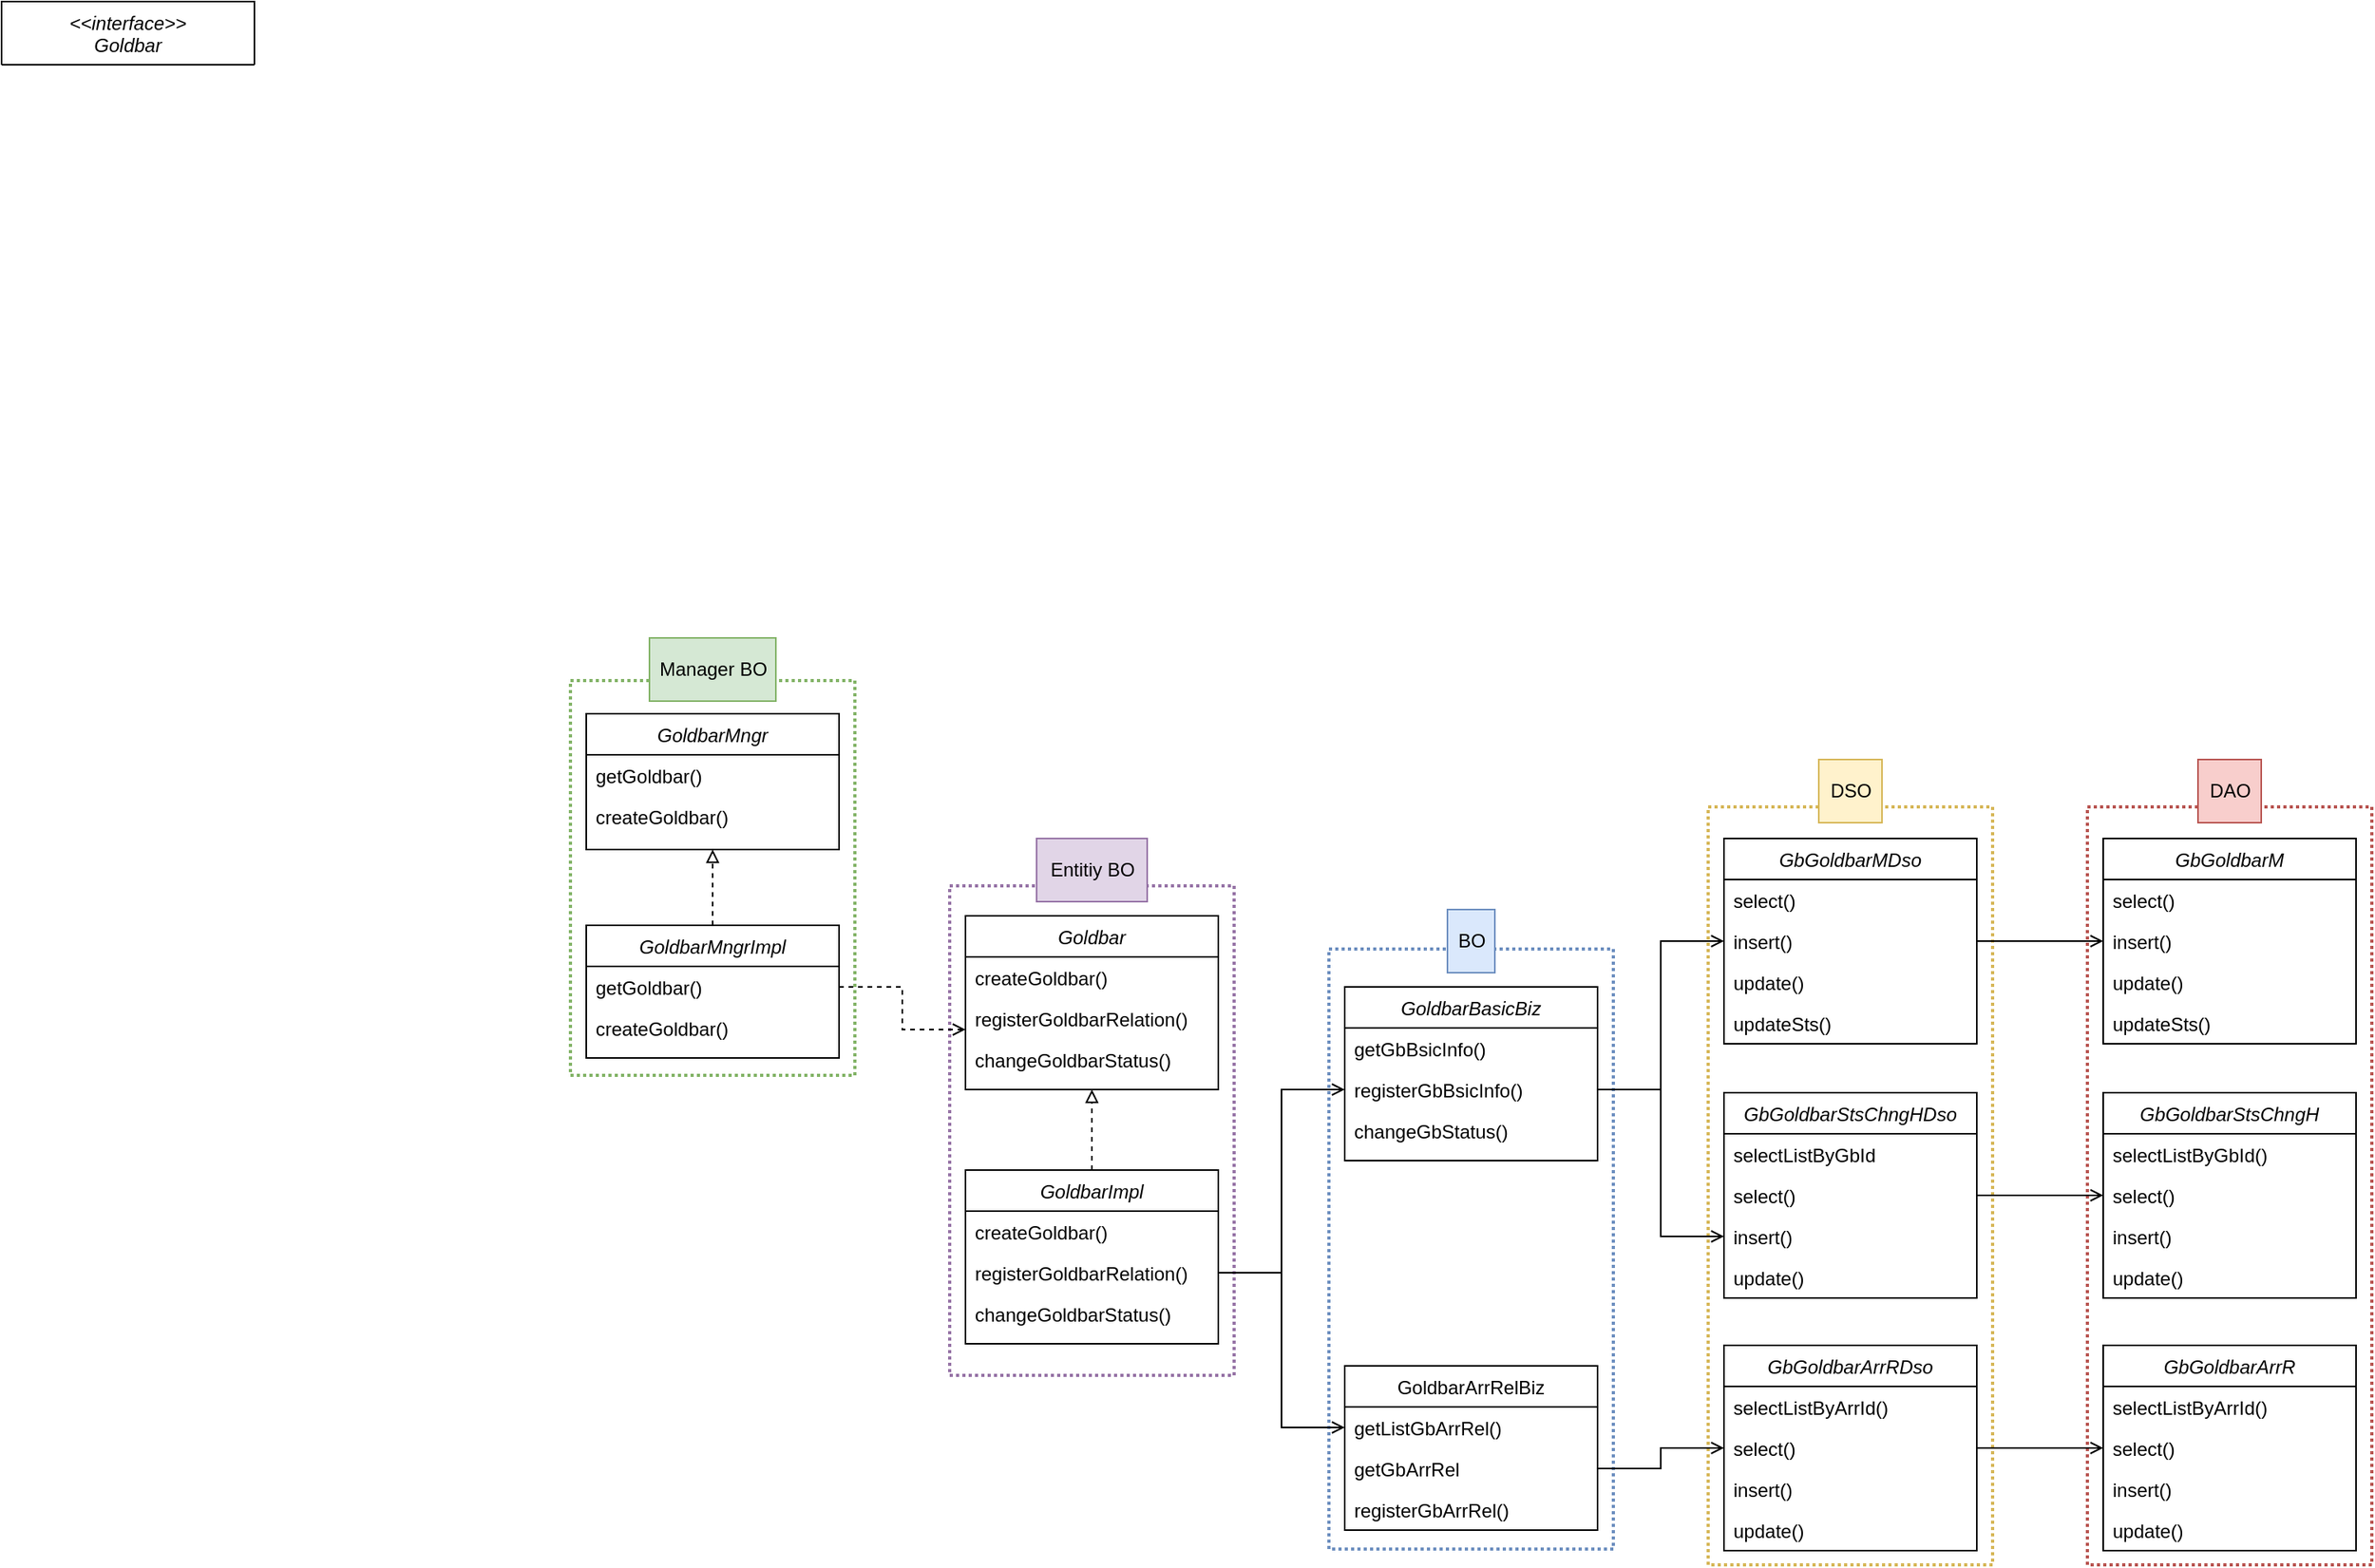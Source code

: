 <mxfile version="16.5.6" type="github">
  <diagram id="C5RBs43oDa-KdzZeNtuy" name="Page-1">
    <mxGraphModel dx="2545" dy="1581" grid="1" gridSize="10" guides="1" tooltips="1" connect="1" arrows="1" fold="1" page="1" pageScale="1" pageWidth="1169" pageHeight="827" math="0" shadow="0">
      <root>
        <mxCell id="WIyWlLk6GJQsqaUBKTNV-0" />
        <mxCell id="WIyWlLk6GJQsqaUBKTNV-1" parent="WIyWlLk6GJQsqaUBKTNV-0" />
        <mxCell id="_aGvWEQTGh2hZGQztLzS-39" value="" style="rounded=0;whiteSpace=wrap;html=1;fillColor=none;strokeColor=#b85450;strokeWidth=2;dashed=1;dashPattern=1 1;" vertex="1" parent="WIyWlLk6GJQsqaUBKTNV-1">
          <mxGeometry x="790" y="-20" width="180" height="480" as="geometry" />
        </mxCell>
        <mxCell id="_aGvWEQTGh2hZGQztLzS-38" value="" style="rounded=0;whiteSpace=wrap;html=1;fillColor=none;strokeColor=#d6b656;strokeWidth=2;dashed=1;dashPattern=1 1;" vertex="1" parent="WIyWlLk6GJQsqaUBKTNV-1">
          <mxGeometry x="550" y="-20" width="180" height="480" as="geometry" />
        </mxCell>
        <mxCell id="_aGvWEQTGh2hZGQztLzS-36" value="" style="rounded=0;whiteSpace=wrap;html=1;fillColor=none;strokeColor=#6c8ebf;strokeWidth=2;dashed=1;dashPattern=1 1;" vertex="1" parent="WIyWlLk6GJQsqaUBKTNV-1">
          <mxGeometry x="310" y="70" width="180" height="380" as="geometry" />
        </mxCell>
        <mxCell id="_aGvWEQTGh2hZGQztLzS-33" value="" style="rounded=0;whiteSpace=wrap;html=1;fillColor=none;strokeColor=#82b366;strokeWidth=2;dashed=1;dashPattern=1 1;" vertex="1" parent="WIyWlLk6GJQsqaUBKTNV-1">
          <mxGeometry x="-170" y="-100" width="180" height="250" as="geometry" />
        </mxCell>
        <mxCell id="_aGvWEQTGh2hZGQztLzS-35" value="" style="rounded=0;whiteSpace=wrap;html=1;fillColor=none;strokeColor=#9673a6;strokeWidth=2;dashed=1;dashPattern=1 1;" vertex="1" parent="WIyWlLk6GJQsqaUBKTNV-1">
          <mxGeometry x="70" y="30" width="180" height="310" as="geometry" />
        </mxCell>
        <mxCell id="zkfFHV4jXpPFQw0GAbJ--0" value="GoldbarMngr" style="swimlane;fontStyle=2;align=center;verticalAlign=top;childLayout=stackLayout;horizontal=1;startSize=26;horizontalStack=0;resizeParent=1;resizeLast=0;collapsible=1;marginBottom=0;rounded=0;shadow=0;strokeWidth=1;" parent="WIyWlLk6GJQsqaUBKTNV-1" vertex="1">
          <mxGeometry x="-160" y="-79" width="160" height="86" as="geometry">
            <mxRectangle x="230" y="140" width="160" height="26" as="alternateBounds" />
          </mxGeometry>
        </mxCell>
        <mxCell id="zkfFHV4jXpPFQw0GAbJ--1" value="getGoldbar()" style="text;align=left;verticalAlign=top;spacingLeft=4;spacingRight=4;overflow=hidden;rotatable=0;points=[[0,0.5],[1,0.5]];portConstraint=eastwest;" parent="zkfFHV4jXpPFQw0GAbJ--0" vertex="1">
          <mxGeometry y="26" width="160" height="26" as="geometry" />
        </mxCell>
        <mxCell id="zkfFHV4jXpPFQw0GAbJ--3" value="createGoldbar()" style="text;align=left;verticalAlign=top;spacingLeft=4;spacingRight=4;overflow=hidden;rotatable=0;points=[[0,0.5],[1,0.5]];portConstraint=eastwest;rounded=0;shadow=0;html=0;" parent="zkfFHV4jXpPFQw0GAbJ--0" vertex="1">
          <mxGeometry y="52" width="160" height="26" as="geometry" />
        </mxCell>
        <mxCell id="zkfFHV4jXpPFQw0GAbJ--6" value="GoldbarArrRelBiz" style="swimlane;fontStyle=0;align=center;verticalAlign=top;childLayout=stackLayout;horizontal=1;startSize=26;horizontalStack=0;resizeParent=1;resizeLast=0;collapsible=1;marginBottom=0;rounded=0;shadow=0;strokeWidth=1;" parent="WIyWlLk6GJQsqaUBKTNV-1" vertex="1">
          <mxGeometry x="320" y="334" width="160" height="104" as="geometry">
            <mxRectangle x="130" y="380" width="160" height="26" as="alternateBounds" />
          </mxGeometry>
        </mxCell>
        <mxCell id="zkfFHV4jXpPFQw0GAbJ--7" value="getListGbArrRel()" style="text;align=left;verticalAlign=top;spacingLeft=4;spacingRight=4;overflow=hidden;rotatable=0;points=[[0,0.5],[1,0.5]];portConstraint=eastwest;" parent="zkfFHV4jXpPFQw0GAbJ--6" vertex="1">
          <mxGeometry y="26" width="160" height="26" as="geometry" />
        </mxCell>
        <mxCell id="zkfFHV4jXpPFQw0GAbJ--8" value="getGbArrRel" style="text;align=left;verticalAlign=top;spacingLeft=4;spacingRight=4;overflow=hidden;rotatable=0;points=[[0,0.5],[1,0.5]];portConstraint=eastwest;rounded=0;shadow=0;html=0;" parent="zkfFHV4jXpPFQw0GAbJ--6" vertex="1">
          <mxGeometry y="52" width="160" height="26" as="geometry" />
        </mxCell>
        <mxCell id="IMYL19o0rBNONbYTWFvz-0" value="registerGbArrRel()" style="text;align=left;verticalAlign=top;spacingLeft=4;spacingRight=4;overflow=hidden;rotatable=0;points=[[0,0.5],[1,0.5]];portConstraint=eastwest;rounded=0;shadow=0;html=0;" parent="zkfFHV4jXpPFQw0GAbJ--6" vertex="1">
          <mxGeometry y="78" width="160" height="26" as="geometry" />
        </mxCell>
        <mxCell id="XhODxmY8wgKng1i2vLVl-26" value="" style="edgeStyle=orthogonalEdgeStyle;rounded=0;orthogonalLoop=1;jettySize=auto;html=1;entryX=0.5;entryY=1;entryDx=0;entryDy=0;endArrow=block;endFill=0;dashed=1;" parent="WIyWlLk6GJQsqaUBKTNV-1" source="XhODxmY8wgKng1i2vLVl-0" target="zkfFHV4jXpPFQw0GAbJ--0" edge="1">
          <mxGeometry relative="1" as="geometry" />
        </mxCell>
        <mxCell id="XhODxmY8wgKng1i2vLVl-0" value="GoldbarMngrImpl" style="swimlane;fontStyle=2;align=center;verticalAlign=top;childLayout=stackLayout;horizontal=1;startSize=26;horizontalStack=0;resizeParent=1;resizeLast=0;collapsible=1;marginBottom=0;rounded=0;shadow=0;strokeWidth=1;" parent="WIyWlLk6GJQsqaUBKTNV-1" vertex="1">
          <mxGeometry x="-160" y="55" width="160" height="84" as="geometry">
            <mxRectangle x="230" y="140" width="160" height="26" as="alternateBounds" />
          </mxGeometry>
        </mxCell>
        <mxCell id="XhODxmY8wgKng1i2vLVl-1" value="getGoldbar()" style="text;align=left;verticalAlign=top;spacingLeft=4;spacingRight=4;overflow=hidden;rotatable=0;points=[[0,0.5],[1,0.5]];portConstraint=eastwest;" parent="XhODxmY8wgKng1i2vLVl-0" vertex="1">
          <mxGeometry y="26" width="160" height="26" as="geometry" />
        </mxCell>
        <mxCell id="XhODxmY8wgKng1i2vLVl-3" value="createGoldbar()" style="text;align=left;verticalAlign=top;spacingLeft=4;spacingRight=4;overflow=hidden;rotatable=0;points=[[0,0.5],[1,0.5]];portConstraint=eastwest;rounded=0;shadow=0;html=0;" parent="XhODxmY8wgKng1i2vLVl-0" vertex="1">
          <mxGeometry y="52" width="160" height="26" as="geometry" />
        </mxCell>
        <mxCell id="XhODxmY8wgKng1i2vLVl-14" value="GoldbarBasicBiz" style="swimlane;fontStyle=2;align=center;verticalAlign=top;childLayout=stackLayout;horizontal=1;startSize=26;horizontalStack=0;resizeParent=1;resizeLast=0;collapsible=1;marginBottom=0;rounded=0;shadow=0;strokeWidth=1;" parent="WIyWlLk6GJQsqaUBKTNV-1" vertex="1">
          <mxGeometry x="320" y="94" width="160" height="110" as="geometry">
            <mxRectangle x="230" y="140" width="160" height="26" as="alternateBounds" />
          </mxGeometry>
        </mxCell>
        <mxCell id="XhODxmY8wgKng1i2vLVl-15" value="getGbBsicInfo()" style="text;align=left;verticalAlign=top;spacingLeft=4;spacingRight=4;overflow=hidden;rotatable=0;points=[[0,0.5],[1,0.5]];portConstraint=eastwest;" parent="XhODxmY8wgKng1i2vLVl-14" vertex="1">
          <mxGeometry y="26" width="160" height="26" as="geometry" />
        </mxCell>
        <mxCell id="XhODxmY8wgKng1i2vLVl-16" value="registerGbBsicInfo()" style="text;align=left;verticalAlign=top;spacingLeft=4;spacingRight=4;overflow=hidden;rotatable=0;points=[[0,0.5],[1,0.5]];portConstraint=eastwest;rounded=0;shadow=0;html=0;" parent="XhODxmY8wgKng1i2vLVl-14" vertex="1">
          <mxGeometry y="52" width="160" height="26" as="geometry" />
        </mxCell>
        <mxCell id="XhODxmY8wgKng1i2vLVl-17" value="changeGbStatus()" style="text;align=left;verticalAlign=top;spacingLeft=4;spacingRight=4;overflow=hidden;rotatable=0;points=[[0,0.5],[1,0.5]];portConstraint=eastwest;rounded=0;shadow=0;html=0;" parent="XhODxmY8wgKng1i2vLVl-14" vertex="1">
          <mxGeometry y="78" width="160" height="26" as="geometry" />
        </mxCell>
        <mxCell id="XhODxmY8wgKng1i2vLVl-22" value="GbGoldbarM" style="swimlane;fontStyle=2;align=center;verticalAlign=top;childLayout=stackLayout;horizontal=1;startSize=26;horizontalStack=0;resizeParent=1;resizeLast=0;collapsible=1;marginBottom=0;rounded=0;shadow=0;strokeWidth=1;" parent="WIyWlLk6GJQsqaUBKTNV-1" vertex="1">
          <mxGeometry x="800" width="160" height="130" as="geometry">
            <mxRectangle x="230" y="140" width="160" height="26" as="alternateBounds" />
          </mxGeometry>
        </mxCell>
        <mxCell id="XhODxmY8wgKng1i2vLVl-23" value="select()" style="text;align=left;verticalAlign=top;spacingLeft=4;spacingRight=4;overflow=hidden;rotatable=0;points=[[0,0.5],[1,0.5]];portConstraint=eastwest;" parent="XhODxmY8wgKng1i2vLVl-22" vertex="1">
          <mxGeometry y="26" width="160" height="26" as="geometry" />
        </mxCell>
        <mxCell id="XhODxmY8wgKng1i2vLVl-24" value="insert()" style="text;align=left;verticalAlign=top;spacingLeft=4;spacingRight=4;overflow=hidden;rotatable=0;points=[[0,0.5],[1,0.5]];portConstraint=eastwest;rounded=0;shadow=0;html=0;" parent="XhODxmY8wgKng1i2vLVl-22" vertex="1">
          <mxGeometry y="52" width="160" height="26" as="geometry" />
        </mxCell>
        <mxCell id="XhODxmY8wgKng1i2vLVl-25" value="update()" style="text;align=left;verticalAlign=top;spacingLeft=4;spacingRight=4;overflow=hidden;rotatable=0;points=[[0,0.5],[1,0.5]];portConstraint=eastwest;rounded=0;shadow=0;html=0;" parent="XhODxmY8wgKng1i2vLVl-22" vertex="1">
          <mxGeometry y="78" width="160" height="26" as="geometry" />
        </mxCell>
        <mxCell id="_aGvWEQTGh2hZGQztLzS-1" value="updateSts()" style="text;align=left;verticalAlign=top;spacingLeft=4;spacingRight=4;overflow=hidden;rotatable=0;points=[[0,0.5],[1,0.5]];portConstraint=eastwest;rounded=0;shadow=0;html=0;" vertex="1" parent="XhODxmY8wgKng1i2vLVl-22">
          <mxGeometry y="104" width="160" height="26" as="geometry" />
        </mxCell>
        <mxCell id="XhODxmY8wgKng1i2vLVl-28" value="" style="edgeStyle=orthogonalEdgeStyle;rounded=0;orthogonalLoop=1;jettySize=auto;html=1;entryX=0;entryY=0.5;entryDx=0;entryDy=0;exitX=1;exitY=0.5;exitDx=0;exitDy=0;endArrow=open;endFill=0;" parent="WIyWlLk6GJQsqaUBKTNV-1" source="XhODxmY8wgKng1i2vLVl-55" target="zkfFHV4jXpPFQw0GAbJ--7" edge="1">
          <mxGeometry relative="1" as="geometry">
            <mxPoint x="180" y="315" as="sourcePoint" />
            <mxPoint x="260" y="235" as="targetPoint" />
          </mxGeometry>
        </mxCell>
        <mxCell id="XhODxmY8wgKng1i2vLVl-29" value="" style="edgeStyle=orthogonalEdgeStyle;rounded=0;orthogonalLoop=1;jettySize=auto;html=1;endArrow=open;endFill=0;entryX=0;entryY=0.5;entryDx=0;entryDy=0;" parent="WIyWlLk6GJQsqaUBKTNV-1" source="XhODxmY8wgKng1i2vLVl-16" target="_aGvWEQTGh2hZGQztLzS-20" edge="1">
          <mxGeometry relative="1" as="geometry">
            <mxPoint x="465" y="235" as="targetPoint" />
          </mxGeometry>
        </mxCell>
        <mxCell id="XhODxmY8wgKng1i2vLVl-30" value="" style="edgeStyle=orthogonalEdgeStyle;rounded=0;orthogonalLoop=1;jettySize=auto;html=1;endArrow=open;endFill=0;entryX=0;entryY=0.5;entryDx=0;entryDy=0;exitX=1;exitY=0.5;exitDx=0;exitDy=0;" parent="WIyWlLk6GJQsqaUBKTNV-1" source="_aGvWEQTGh2hZGQztLzS-13" target="XhODxmY8wgKng1i2vLVl-24" edge="1">
          <mxGeometry relative="1" as="geometry">
            <mxPoint x="625" y="65" as="sourcePoint" />
          </mxGeometry>
        </mxCell>
        <mxCell id="XhODxmY8wgKng1i2vLVl-31" value="" style="edgeStyle=orthogonalEdgeStyle;rounded=0;orthogonalLoop=1;jettySize=auto;html=1;endArrow=open;endFill=0;entryX=0;entryY=0.5;entryDx=0;entryDy=0;exitX=1;exitY=0.5;exitDx=0;exitDy=0;" parent="WIyWlLk6GJQsqaUBKTNV-1" source="zkfFHV4jXpPFQw0GAbJ--8" target="_aGvWEQTGh2hZGQztLzS-24" edge="1">
          <mxGeometry relative="1" as="geometry">
            <mxPoint x="460" y="359" as="targetPoint" />
          </mxGeometry>
        </mxCell>
        <mxCell id="XhODxmY8wgKng1i2vLVl-33" value="&lt;p style=&quot;line-height: 1.2&quot;&gt;DAO&lt;/p&gt;" style="text;html=1;resizable=0;autosize=1;align=center;verticalAlign=middle;points=[];fillColor=#f8cecc;strokeColor=#b85450;rounded=0;shadow=0;gradientColor=none;" parent="WIyWlLk6GJQsqaUBKTNV-1" vertex="1">
          <mxGeometry x="860" y="-50" width="40" height="40" as="geometry" />
        </mxCell>
        <mxCell id="XhODxmY8wgKng1i2vLVl-40" value="&lt;p style=&quot;line-height: 1.2&quot;&gt;DSO&lt;/p&gt;" style="text;html=1;resizable=0;autosize=1;align=center;verticalAlign=middle;points=[];fillColor=#fff2cc;strokeColor=#d6b656;rounded=0;shadow=0;" parent="WIyWlLk6GJQsqaUBKTNV-1" vertex="1">
          <mxGeometry x="620" y="-50" width="40" height="40" as="geometry" />
        </mxCell>
        <mxCell id="XhODxmY8wgKng1i2vLVl-44" value="&lt;p style=&quot;line-height: 1.2&quot;&gt;&lt;span&gt;BO&lt;/span&gt;&lt;br&gt;&lt;/p&gt;" style="text;html=1;resizable=0;autosize=1;align=center;verticalAlign=middle;points=[];fillColor=#dae8fc;strokeColor=#6c8ebf;rounded=0;shadow=0;" parent="WIyWlLk6GJQsqaUBKTNV-1" vertex="1">
          <mxGeometry x="385" y="45" width="30" height="40" as="geometry" />
        </mxCell>
        <mxCell id="XhODxmY8wgKng1i2vLVl-47" value="&lt;p style=&quot;line-height: 1.2&quot;&gt;&lt;span&gt;Entitiy&amp;nbsp;&lt;/span&gt;&lt;span&gt;BO&lt;/span&gt;&lt;/p&gt;" style="text;html=1;resizable=0;autosize=1;align=center;verticalAlign=middle;points=[];fillColor=#e1d5e7;strokeColor=#9673a6;rounded=0;shadow=0;" parent="WIyWlLk6GJQsqaUBKTNV-1" vertex="1">
          <mxGeometry x="125" width="70" height="40" as="geometry" />
        </mxCell>
        <mxCell id="XhODxmY8wgKng1i2vLVl-48" value="Goldbar" style="swimlane;fontStyle=2;align=center;verticalAlign=top;childLayout=stackLayout;horizontal=1;startSize=26;horizontalStack=0;resizeParent=1;resizeLast=0;collapsible=1;marginBottom=0;rounded=0;shadow=0;strokeWidth=1;" parent="WIyWlLk6GJQsqaUBKTNV-1" vertex="1">
          <mxGeometry x="80" y="49" width="160" height="110" as="geometry">
            <mxRectangle x="230" y="140" width="160" height="26" as="alternateBounds" />
          </mxGeometry>
        </mxCell>
        <mxCell id="XhODxmY8wgKng1i2vLVl-49" value="createGoldbar()" style="text;align=left;verticalAlign=top;spacingLeft=4;spacingRight=4;overflow=hidden;rotatable=0;points=[[0,0.5],[1,0.5]];portConstraint=eastwest;" parent="XhODxmY8wgKng1i2vLVl-48" vertex="1">
          <mxGeometry y="26" width="160" height="26" as="geometry" />
        </mxCell>
        <mxCell id="XhODxmY8wgKng1i2vLVl-50" value="registerGoldbarRelation()" style="text;align=left;verticalAlign=top;spacingLeft=4;spacingRight=4;overflow=hidden;rotatable=0;points=[[0,0.5],[1,0.5]];portConstraint=eastwest;rounded=0;shadow=0;html=0;" parent="XhODxmY8wgKng1i2vLVl-48" vertex="1">
          <mxGeometry y="52" width="160" height="26" as="geometry" />
        </mxCell>
        <mxCell id="XhODxmY8wgKng1i2vLVl-63" value="changeGoldbarStatus()" style="text;align=left;verticalAlign=top;spacingLeft=4;spacingRight=4;overflow=hidden;rotatable=0;points=[[0,0.5],[1,0.5]];portConstraint=eastwest;rounded=0;shadow=0;html=0;" parent="XhODxmY8wgKng1i2vLVl-48" vertex="1">
          <mxGeometry y="78" width="160" height="26" as="geometry" />
        </mxCell>
        <mxCell id="XhODxmY8wgKng1i2vLVl-52" value="" style="edgeStyle=orthogonalEdgeStyle;rounded=0;orthogonalLoop=1;jettySize=auto;html=1;entryX=0.5;entryY=1;entryDx=0;entryDy=0;endArrow=block;endFill=0;dashed=1;" parent="WIyWlLk6GJQsqaUBKTNV-1" source="XhODxmY8wgKng1i2vLVl-53" target="XhODxmY8wgKng1i2vLVl-48" edge="1">
          <mxGeometry relative="1" as="geometry" />
        </mxCell>
        <mxCell id="XhODxmY8wgKng1i2vLVl-53" value="GoldbarImpl" style="swimlane;fontStyle=2;align=center;verticalAlign=top;childLayout=stackLayout;horizontal=1;startSize=26;horizontalStack=0;resizeParent=1;resizeLast=0;collapsible=1;marginBottom=0;rounded=0;shadow=0;strokeWidth=1;" parent="WIyWlLk6GJQsqaUBKTNV-1" vertex="1">
          <mxGeometry x="80" y="210" width="160" height="110" as="geometry">
            <mxRectangle x="230" y="140" width="160" height="26" as="alternateBounds" />
          </mxGeometry>
        </mxCell>
        <mxCell id="XhODxmY8wgKng1i2vLVl-54" value="createGoldbar()" style="text;align=left;verticalAlign=top;spacingLeft=4;spacingRight=4;overflow=hidden;rotatable=0;points=[[0,0.5],[1,0.5]];portConstraint=eastwest;" parent="XhODxmY8wgKng1i2vLVl-53" vertex="1">
          <mxGeometry y="26" width="160" height="26" as="geometry" />
        </mxCell>
        <mxCell id="XhODxmY8wgKng1i2vLVl-55" value="registerGoldbarRelation()" style="text;align=left;verticalAlign=top;spacingLeft=4;spacingRight=4;overflow=hidden;rotatable=0;points=[[0,0.5],[1,0.5]];portConstraint=eastwest;rounded=0;shadow=0;html=0;" parent="XhODxmY8wgKng1i2vLVl-53" vertex="1">
          <mxGeometry y="52" width="160" height="26" as="geometry" />
        </mxCell>
        <mxCell id="XhODxmY8wgKng1i2vLVl-64" value="changeGoldbarStatus()" style="text;align=left;verticalAlign=top;spacingLeft=4;spacingRight=4;overflow=hidden;rotatable=0;points=[[0,0.5],[1,0.5]];portConstraint=eastwest;rounded=0;shadow=0;html=0;" parent="XhODxmY8wgKng1i2vLVl-53" vertex="1">
          <mxGeometry y="78" width="160" height="26" as="geometry" />
        </mxCell>
        <mxCell id="XhODxmY8wgKng1i2vLVl-58" value="&lt;p style=&quot;line-height: 1.2&quot;&gt;Manager&amp;nbsp;&lt;span&gt;BO&lt;/span&gt;&lt;/p&gt;" style="text;html=1;resizable=0;autosize=1;align=center;verticalAlign=middle;points=[];fillColor=#d5e8d4;strokeColor=#82b366;rounded=0;shadow=0;" parent="WIyWlLk6GJQsqaUBKTNV-1" vertex="1">
          <mxGeometry x="-120" y="-127" width="80" height="40" as="geometry" />
        </mxCell>
        <mxCell id="XhODxmY8wgKng1i2vLVl-60" value="" style="edgeStyle=orthogonalEdgeStyle;rounded=0;orthogonalLoop=1;jettySize=auto;html=1;endArrow=open;endFill=0;dashed=1;startArrow=none;exitX=1;exitY=0.5;exitDx=0;exitDy=0;entryX=0;entryY=0.769;entryDx=0;entryDy=0;entryPerimeter=0;" parent="WIyWlLk6GJQsqaUBKTNV-1" target="XhODxmY8wgKng1i2vLVl-50" edge="1" source="XhODxmY8wgKng1i2vLVl-1">
          <mxGeometry relative="1" as="geometry">
            <mxPoint x="-61" y="221" as="sourcePoint" />
            <mxPoint y="115" as="targetPoint" />
          </mxGeometry>
        </mxCell>
        <mxCell id="IMYL19o0rBNONbYTWFvz-5" value="GbGoldbarStsChngH" style="swimlane;fontStyle=2;align=center;verticalAlign=top;childLayout=stackLayout;horizontal=1;startSize=26;horizontalStack=0;resizeParent=1;resizeLast=0;collapsible=1;marginBottom=0;rounded=0;shadow=0;strokeWidth=1;" parent="WIyWlLk6GJQsqaUBKTNV-1" vertex="1">
          <mxGeometry x="800" y="161" width="160" height="130" as="geometry">
            <mxRectangle x="230" y="140" width="160" height="26" as="alternateBounds" />
          </mxGeometry>
        </mxCell>
        <mxCell id="IMYL19o0rBNONbYTWFvz-6" value="selectListByGbId()" style="text;align=left;verticalAlign=top;spacingLeft=4;spacingRight=4;overflow=hidden;rotatable=0;points=[[0,0.5],[1,0.5]];portConstraint=eastwest;" parent="IMYL19o0rBNONbYTWFvz-5" vertex="1">
          <mxGeometry y="26" width="160" height="26" as="geometry" />
        </mxCell>
        <mxCell id="IMYL19o0rBNONbYTWFvz-7" value="select()" style="text;align=left;verticalAlign=top;spacingLeft=4;spacingRight=4;overflow=hidden;rotatable=0;points=[[0,0.5],[1,0.5]];portConstraint=eastwest;rounded=0;shadow=0;html=0;" parent="IMYL19o0rBNONbYTWFvz-5" vertex="1">
          <mxGeometry y="52" width="160" height="26" as="geometry" />
        </mxCell>
        <mxCell id="IMYL19o0rBNONbYTWFvz-8" value="insert()" style="text;align=left;verticalAlign=top;spacingLeft=4;spacingRight=4;overflow=hidden;rotatable=0;points=[[0,0.5],[1,0.5]];portConstraint=eastwest;rounded=0;shadow=0;html=0;" parent="IMYL19o0rBNONbYTWFvz-5" vertex="1">
          <mxGeometry y="78" width="160" height="26" as="geometry" />
        </mxCell>
        <mxCell id="_aGvWEQTGh2hZGQztLzS-2" value="update()" style="text;align=left;verticalAlign=top;spacingLeft=4;spacingRight=4;overflow=hidden;rotatable=0;points=[[0,0.5],[1,0.5]];portConstraint=eastwest;rounded=0;shadow=0;html=0;" vertex="1" parent="IMYL19o0rBNONbYTWFvz-5">
          <mxGeometry y="104" width="160" height="26" as="geometry" />
        </mxCell>
        <mxCell id="IMYL19o0rBNONbYTWFvz-10" value="&lt;&lt;interface&gt;&gt;&#xa;Goldbar" style="swimlane;fontStyle=2;align=center;verticalAlign=top;childLayout=stackLayout;horizontal=1;startSize=110;horizontalStack=0;resizeParent=1;resizeLast=0;collapsible=1;marginBottom=0;rounded=0;shadow=0;strokeWidth=1;" parent="WIyWlLk6GJQsqaUBKTNV-1" vertex="1">
          <mxGeometry x="-530" y="-530" width="160" height="40" as="geometry">
            <mxRectangle x="230" y="140" width="160" height="26" as="alternateBounds" />
          </mxGeometry>
        </mxCell>
        <mxCell id="_aGvWEQTGh2hZGQztLzS-0" value="" style="edgeStyle=orthogonalEdgeStyle;rounded=0;orthogonalLoop=1;jettySize=auto;html=1;endArrow=open;endFill=0;exitX=1;exitY=0.5;exitDx=0;exitDy=0;" edge="1" parent="WIyWlLk6GJQsqaUBKTNV-1" source="XhODxmY8wgKng1i2vLVl-16" target="_aGvWEQTGh2hZGQztLzS-13">
          <mxGeometry relative="1" as="geometry">
            <mxPoint x="420" y="235" as="sourcePoint" />
            <mxPoint x="465" y="65" as="targetPoint" />
          </mxGeometry>
        </mxCell>
        <mxCell id="_aGvWEQTGh2hZGQztLzS-3" value="GbGoldbarArrR" style="swimlane;fontStyle=2;align=center;verticalAlign=top;childLayout=stackLayout;horizontal=1;startSize=26;horizontalStack=0;resizeParent=1;resizeLast=0;collapsible=1;marginBottom=0;rounded=0;shadow=0;strokeWidth=1;" vertex="1" parent="WIyWlLk6GJQsqaUBKTNV-1">
          <mxGeometry x="800" y="321" width="160" height="130" as="geometry">
            <mxRectangle x="230" y="140" width="160" height="26" as="alternateBounds" />
          </mxGeometry>
        </mxCell>
        <mxCell id="_aGvWEQTGh2hZGQztLzS-5" value="selectListByArrId()" style="text;align=left;verticalAlign=top;spacingLeft=4;spacingRight=4;overflow=hidden;rotatable=0;points=[[0,0.5],[1,0.5]];portConstraint=eastwest;rounded=0;shadow=0;html=0;" vertex="1" parent="_aGvWEQTGh2hZGQztLzS-3">
          <mxGeometry y="26" width="160" height="26" as="geometry" />
        </mxCell>
        <mxCell id="_aGvWEQTGh2hZGQztLzS-4" value="select()" style="text;align=left;verticalAlign=top;spacingLeft=4;spacingRight=4;overflow=hidden;rotatable=0;points=[[0,0.5],[1,0.5]];portConstraint=eastwest;" vertex="1" parent="_aGvWEQTGh2hZGQztLzS-3">
          <mxGeometry y="52" width="160" height="26" as="geometry" />
        </mxCell>
        <mxCell id="_aGvWEQTGh2hZGQztLzS-6" value="insert()" style="text;align=left;verticalAlign=top;spacingLeft=4;spacingRight=4;overflow=hidden;rotatable=0;points=[[0,0.5],[1,0.5]];portConstraint=eastwest;rounded=0;shadow=0;html=0;" vertex="1" parent="_aGvWEQTGh2hZGQztLzS-3">
          <mxGeometry y="78" width="160" height="26" as="geometry" />
        </mxCell>
        <mxCell id="_aGvWEQTGh2hZGQztLzS-7" value="update()" style="text;align=left;verticalAlign=top;spacingLeft=4;spacingRight=4;overflow=hidden;rotatable=0;points=[[0,0.5],[1,0.5]];portConstraint=eastwest;rounded=0;shadow=0;html=0;" vertex="1" parent="_aGvWEQTGh2hZGQztLzS-3">
          <mxGeometry y="104" width="160" height="26" as="geometry" />
        </mxCell>
        <mxCell id="_aGvWEQTGh2hZGQztLzS-11" value="GbGoldbarMDso" style="swimlane;fontStyle=2;align=center;verticalAlign=top;childLayout=stackLayout;horizontal=1;startSize=26;horizontalStack=0;resizeParent=1;resizeLast=0;collapsible=1;marginBottom=0;rounded=0;shadow=0;strokeWidth=1;" vertex="1" parent="WIyWlLk6GJQsqaUBKTNV-1">
          <mxGeometry x="560" width="160" height="130" as="geometry">
            <mxRectangle x="230" y="140" width="160" height="26" as="alternateBounds" />
          </mxGeometry>
        </mxCell>
        <mxCell id="_aGvWEQTGh2hZGQztLzS-12" value="select()" style="text;align=left;verticalAlign=top;spacingLeft=4;spacingRight=4;overflow=hidden;rotatable=0;points=[[0,0.5],[1,0.5]];portConstraint=eastwest;" vertex="1" parent="_aGvWEQTGh2hZGQztLzS-11">
          <mxGeometry y="26" width="160" height="26" as="geometry" />
        </mxCell>
        <mxCell id="_aGvWEQTGh2hZGQztLzS-13" value="insert()" style="text;align=left;verticalAlign=top;spacingLeft=4;spacingRight=4;overflow=hidden;rotatable=0;points=[[0,0.5],[1,0.5]];portConstraint=eastwest;rounded=0;shadow=0;html=0;" vertex="1" parent="_aGvWEQTGh2hZGQztLzS-11">
          <mxGeometry y="52" width="160" height="26" as="geometry" />
        </mxCell>
        <mxCell id="_aGvWEQTGh2hZGQztLzS-14" value="update()" style="text;align=left;verticalAlign=top;spacingLeft=4;spacingRight=4;overflow=hidden;rotatable=0;points=[[0,0.5],[1,0.5]];portConstraint=eastwest;rounded=0;shadow=0;html=0;" vertex="1" parent="_aGvWEQTGh2hZGQztLzS-11">
          <mxGeometry y="78" width="160" height="26" as="geometry" />
        </mxCell>
        <mxCell id="_aGvWEQTGh2hZGQztLzS-15" value="updateSts()" style="text;align=left;verticalAlign=top;spacingLeft=4;spacingRight=4;overflow=hidden;rotatable=0;points=[[0,0.5],[1,0.5]];portConstraint=eastwest;rounded=0;shadow=0;html=0;" vertex="1" parent="_aGvWEQTGh2hZGQztLzS-11">
          <mxGeometry y="104" width="160" height="26" as="geometry" />
        </mxCell>
        <mxCell id="_aGvWEQTGh2hZGQztLzS-17" value="GbGoldbarStsChngHDso" style="swimlane;fontStyle=2;align=center;verticalAlign=top;childLayout=stackLayout;horizontal=1;startSize=26;horizontalStack=0;resizeParent=1;resizeLast=0;collapsible=1;marginBottom=0;rounded=0;shadow=0;strokeWidth=1;" vertex="1" parent="WIyWlLk6GJQsqaUBKTNV-1">
          <mxGeometry x="560" y="161" width="160" height="130" as="geometry">
            <mxRectangle x="230" y="140" width="160" height="26" as="alternateBounds" />
          </mxGeometry>
        </mxCell>
        <mxCell id="_aGvWEQTGh2hZGQztLzS-18" value="selectListByGbId" style="text;align=left;verticalAlign=top;spacingLeft=4;spacingRight=4;overflow=hidden;rotatable=0;points=[[0,0.5],[1,0.5]];portConstraint=eastwest;" vertex="1" parent="_aGvWEQTGh2hZGQztLzS-17">
          <mxGeometry y="26" width="160" height="26" as="geometry" />
        </mxCell>
        <mxCell id="_aGvWEQTGh2hZGQztLzS-19" value="select()" style="text;align=left;verticalAlign=top;spacingLeft=4;spacingRight=4;overflow=hidden;rotatable=0;points=[[0,0.5],[1,0.5]];portConstraint=eastwest;rounded=0;shadow=0;html=0;" vertex="1" parent="_aGvWEQTGh2hZGQztLzS-17">
          <mxGeometry y="52" width="160" height="26" as="geometry" />
        </mxCell>
        <mxCell id="_aGvWEQTGh2hZGQztLzS-20" value="insert()" style="text;align=left;verticalAlign=top;spacingLeft=4;spacingRight=4;overflow=hidden;rotatable=0;points=[[0,0.5],[1,0.5]];portConstraint=eastwest;rounded=0;shadow=0;html=0;" vertex="1" parent="_aGvWEQTGh2hZGQztLzS-17">
          <mxGeometry y="78" width="160" height="26" as="geometry" />
        </mxCell>
        <mxCell id="_aGvWEQTGh2hZGQztLzS-21" value="update()" style="text;align=left;verticalAlign=top;spacingLeft=4;spacingRight=4;overflow=hidden;rotatable=0;points=[[0,0.5],[1,0.5]];portConstraint=eastwest;rounded=0;shadow=0;html=0;" vertex="1" parent="_aGvWEQTGh2hZGQztLzS-17">
          <mxGeometry y="104" width="160" height="26" as="geometry" />
        </mxCell>
        <mxCell id="_aGvWEQTGh2hZGQztLzS-22" value="GbGoldbarArrRDso" style="swimlane;fontStyle=2;align=center;verticalAlign=top;childLayout=stackLayout;horizontal=1;startSize=26;horizontalStack=0;resizeParent=1;resizeLast=0;collapsible=1;marginBottom=0;rounded=0;shadow=0;strokeWidth=1;" vertex="1" parent="WIyWlLk6GJQsqaUBKTNV-1">
          <mxGeometry x="560" y="321" width="160" height="130" as="geometry">
            <mxRectangle x="230" y="140" width="160" height="26" as="alternateBounds" />
          </mxGeometry>
        </mxCell>
        <mxCell id="_aGvWEQTGh2hZGQztLzS-23" value="selectListByArrId()" style="text;align=left;verticalAlign=top;spacingLeft=4;spacingRight=4;overflow=hidden;rotatable=0;points=[[0,0.5],[1,0.5]];portConstraint=eastwest;rounded=0;shadow=0;html=0;" vertex="1" parent="_aGvWEQTGh2hZGQztLzS-22">
          <mxGeometry y="26" width="160" height="26" as="geometry" />
        </mxCell>
        <mxCell id="_aGvWEQTGh2hZGQztLzS-24" value="select()" style="text;align=left;verticalAlign=top;spacingLeft=4;spacingRight=4;overflow=hidden;rotatable=0;points=[[0,0.5],[1,0.5]];portConstraint=eastwest;" vertex="1" parent="_aGvWEQTGh2hZGQztLzS-22">
          <mxGeometry y="52" width="160" height="26" as="geometry" />
        </mxCell>
        <mxCell id="_aGvWEQTGh2hZGQztLzS-25" value="insert()" style="text;align=left;verticalAlign=top;spacingLeft=4;spacingRight=4;overflow=hidden;rotatable=0;points=[[0,0.5],[1,0.5]];portConstraint=eastwest;rounded=0;shadow=0;html=0;" vertex="1" parent="_aGvWEQTGh2hZGQztLzS-22">
          <mxGeometry y="78" width="160" height="26" as="geometry" />
        </mxCell>
        <mxCell id="_aGvWEQTGh2hZGQztLzS-26" value="update()" style="text;align=left;verticalAlign=top;spacingLeft=4;spacingRight=4;overflow=hidden;rotatable=0;points=[[0,0.5],[1,0.5]];portConstraint=eastwest;rounded=0;shadow=0;html=0;" vertex="1" parent="_aGvWEQTGh2hZGQztLzS-22">
          <mxGeometry y="104" width="160" height="26" as="geometry" />
        </mxCell>
        <mxCell id="_aGvWEQTGh2hZGQztLzS-29" value="" style="edgeStyle=orthogonalEdgeStyle;rounded=0;orthogonalLoop=1;jettySize=auto;html=1;endArrow=open;endFill=0;entryX=0;entryY=0.5;entryDx=0;entryDy=0;exitX=1;exitY=0.5;exitDx=0;exitDy=0;" edge="1" parent="WIyWlLk6GJQsqaUBKTNV-1" source="_aGvWEQTGh2hZGQztLzS-19" target="IMYL19o0rBNONbYTWFvz-7">
          <mxGeometry relative="1" as="geometry">
            <mxPoint x="650" y="75" as="sourcePoint" />
            <mxPoint x="690" y="75" as="targetPoint" />
          </mxGeometry>
        </mxCell>
        <mxCell id="_aGvWEQTGh2hZGQztLzS-30" value="" style="edgeStyle=orthogonalEdgeStyle;rounded=0;orthogonalLoop=1;jettySize=auto;html=1;endArrow=open;endFill=0;entryX=0;entryY=0.5;entryDx=0;entryDy=0;exitX=1;exitY=0.5;exitDx=0;exitDy=0;" edge="1" parent="WIyWlLk6GJQsqaUBKTNV-1" source="_aGvWEQTGh2hZGQztLzS-24" target="_aGvWEQTGh2hZGQztLzS-4">
          <mxGeometry relative="1" as="geometry">
            <mxPoint x="650" y="236" as="sourcePoint" />
            <mxPoint x="690" y="236" as="targetPoint" />
          </mxGeometry>
        </mxCell>
        <mxCell id="_aGvWEQTGh2hZGQztLzS-31" value="" style="edgeStyle=orthogonalEdgeStyle;rounded=0;orthogonalLoop=1;jettySize=auto;html=1;entryX=0;entryY=0.5;entryDx=0;entryDy=0;exitX=1;exitY=0.5;exitDx=0;exitDy=0;endArrow=open;endFill=0;" edge="1" parent="WIyWlLk6GJQsqaUBKTNV-1" source="XhODxmY8wgKng1i2vLVl-55" target="XhODxmY8wgKng1i2vLVl-16">
          <mxGeometry relative="1" as="geometry">
            <mxPoint x="250" y="285" as="sourcePoint" />
            <mxPoint x="290" y="383" as="targetPoint" />
          </mxGeometry>
        </mxCell>
      </root>
    </mxGraphModel>
  </diagram>
</mxfile>
